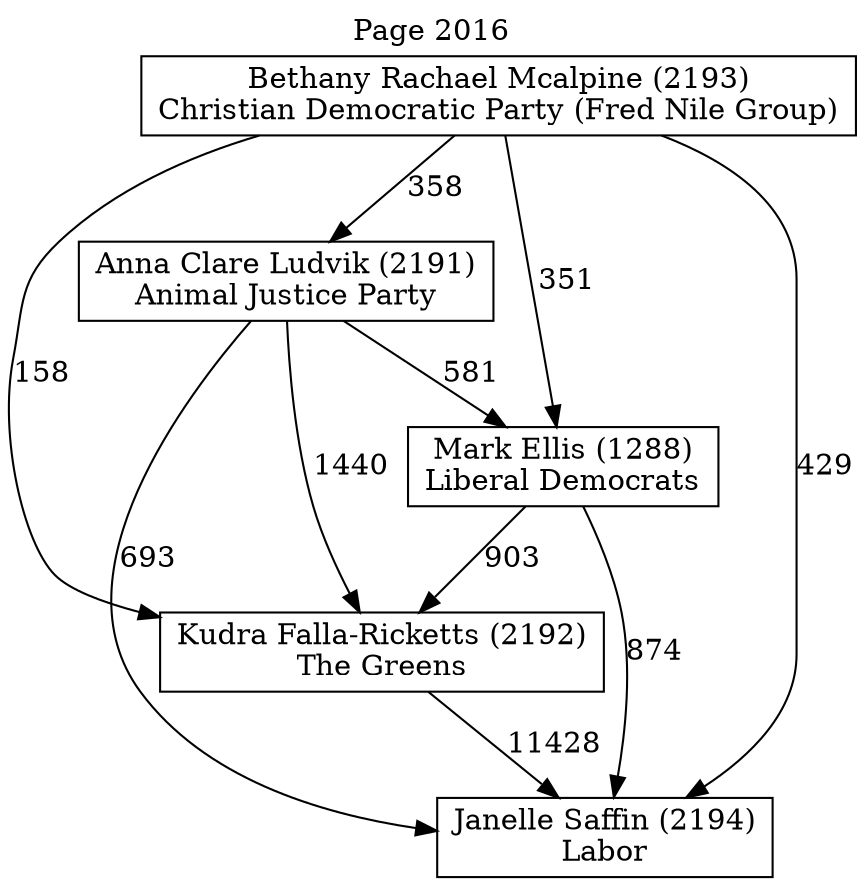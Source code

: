 // House preference flow
digraph "Janelle Saffin (2194)_Page_2016" {
	graph [label="Page 2016" labelloc=t mclimit=10]
	node [shape=box]
	"Janelle Saffin (2194)" [label="Janelle Saffin (2194)
Labor"]
	"Anna Clare Ludvik (2191)" [label="Anna Clare Ludvik (2191)
Animal Justice Party"]
	"Bethany Rachael Mcalpine (2193)" [label="Bethany Rachael Mcalpine (2193)
Christian Democratic Party (Fred Nile Group)"]
	"Mark Ellis (1288)" [label="Mark Ellis (1288)
Liberal Democrats"]
	"Kudra Falla-Ricketts (2192)" [label="Kudra Falla-Ricketts (2192)
The Greens"]
	"Bethany Rachael Mcalpine (2193)" -> "Anna Clare Ludvik (2191)" [label=358]
	"Bethany Rachael Mcalpine (2193)" -> "Mark Ellis (1288)" [label=351]
	"Bethany Rachael Mcalpine (2193)" -> "Janelle Saffin (2194)" [label=429]
	"Anna Clare Ludvik (2191)" -> "Mark Ellis (1288)" [label=581]
	"Anna Clare Ludvik (2191)" -> "Kudra Falla-Ricketts (2192)" [label=1440]
	"Kudra Falla-Ricketts (2192)" -> "Janelle Saffin (2194)" [label=11428]
	"Bethany Rachael Mcalpine (2193)" -> "Kudra Falla-Ricketts (2192)" [label=158]
	"Mark Ellis (1288)" -> "Kudra Falla-Ricketts (2192)" [label=903]
	"Anna Clare Ludvik (2191)" -> "Janelle Saffin (2194)" [label=693]
	"Mark Ellis (1288)" -> "Janelle Saffin (2194)" [label=874]
}
